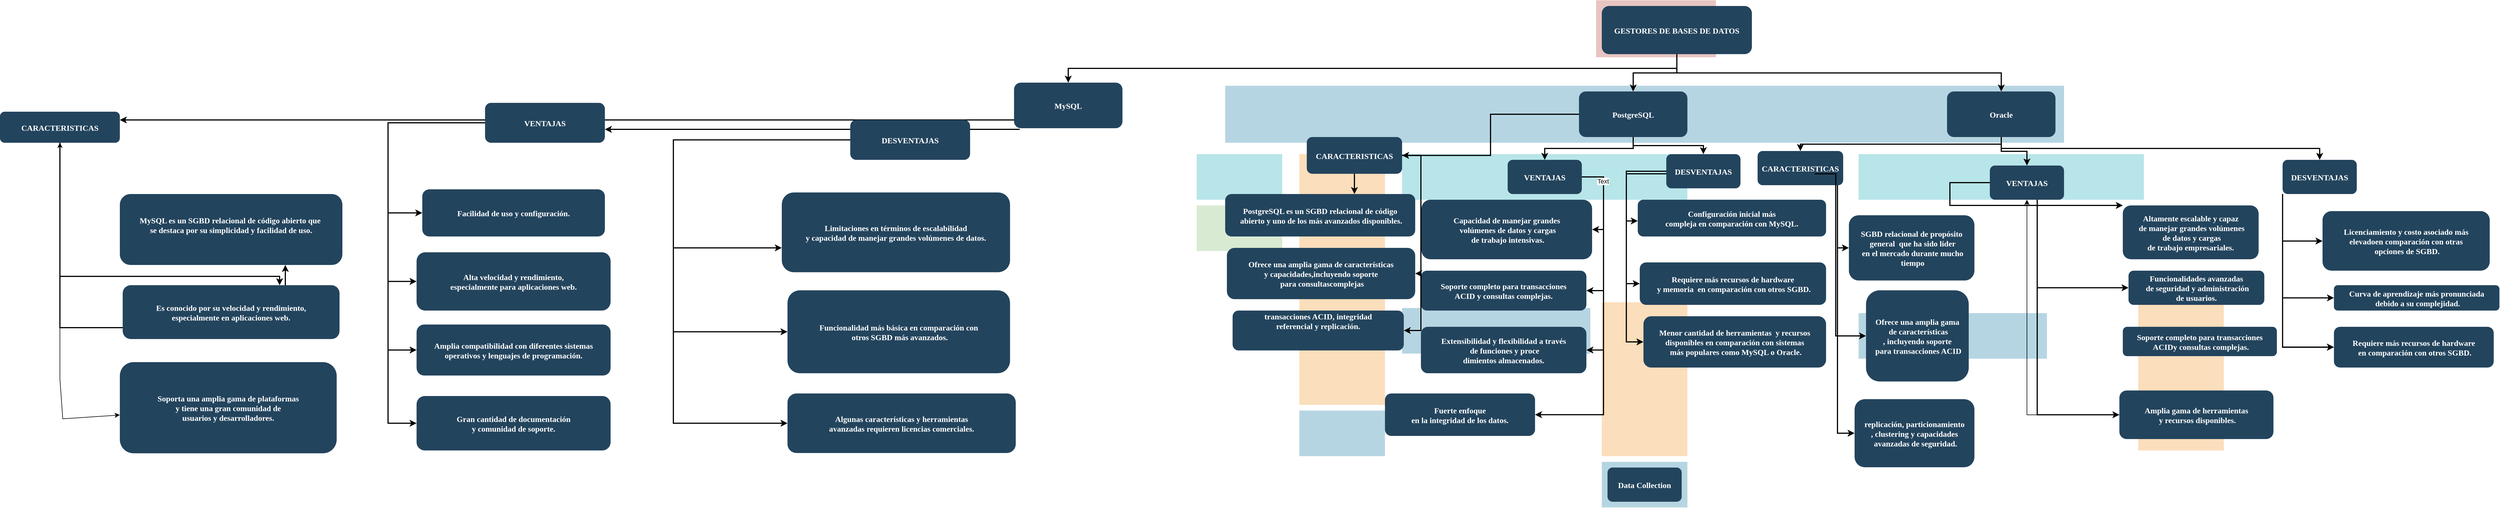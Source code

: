 <mxfile version="21.5.2" type="github">
  <diagram name="Page-1" id="2c0d36ab-eaac-3732-788b-9136903baeff">
    <mxGraphModel dx="5747" dy="888" grid="1" gridSize="10" guides="1" tooltips="1" connect="1" arrows="1" fold="1" page="1" pageScale="1.5" pageWidth="1169" pageHeight="827" background="none" math="0" shadow="0">
      <root>
        <mxCell id="0" />
        <mxCell id="1" parent="0" />
        <mxCell id="123" value="" style="fillColor=#AE4132;strokeColor=none;opacity=30;" parent="1" vertex="1">
          <mxGeometry x="747" y="175.5" width="210" height="100.0" as="geometry" />
        </mxCell>
        <mxCell id="122" value="" style="fillColor=#10739E;strokeColor=none;opacity=30;" parent="1" vertex="1">
          <mxGeometry x="97" y="325.5" width="1470" height="100.0" as="geometry" />
        </mxCell>
        <mxCell id="121" value="" style="fillColor=#F2931E;strokeColor=none;opacity=30;" parent="1" vertex="1">
          <mxGeometry x="1697" y="695.5" width="150" height="270" as="geometry" />
        </mxCell>
        <mxCell id="119" value="" style="fillColor=#F2931E;strokeColor=none;opacity=30;" parent="1" vertex="1">
          <mxGeometry x="757" y="705.5" width="150" height="270" as="geometry" />
        </mxCell>
        <mxCell id="118" value="" style="fillColor=#F2931E;strokeColor=none;opacity=30;" parent="1" vertex="1">
          <mxGeometry x="227.0" y="445.5" width="150.0" height="440.0" as="geometry" />
        </mxCell>
        <mxCell id="115" value="" style="fillColor=#10739E;strokeColor=none;opacity=30;" parent="1" vertex="1">
          <mxGeometry x="1207" y="724.5" width="330" height="80" as="geometry" />
        </mxCell>
        <mxCell id="114" value="" style="fillColor=#10739E;strokeColor=none;opacity=30;" parent="1" vertex="1">
          <mxGeometry x="757.0" y="985.5" width="150" height="80" as="geometry" />
        </mxCell>
        <mxCell id="113" value="" style="fillColor=#10739E;strokeColor=none;opacity=30;" parent="1" vertex="1">
          <mxGeometry x="407.0" y="715.5" width="330.0" height="80" as="geometry" />
        </mxCell>
        <mxCell id="112" value="" style="fillColor=#10739E;strokeColor=none;opacity=30;" parent="1" vertex="1">
          <mxGeometry x="227.0" y="895.5" width="150" height="80" as="geometry" />
        </mxCell>
        <mxCell id="111" value="" style="fillColor=#D9EAD3;strokeColor=none" parent="1" vertex="1">
          <mxGeometry x="47" y="535.5" width="150" height="80" as="geometry" />
        </mxCell>
        <mxCell id="110" value="" style="fillColor=#12AAB5;strokeColor=none;opacity=30;" parent="1" vertex="1">
          <mxGeometry x="1207" y="445.5" width="500" height="80" as="geometry" />
        </mxCell>
        <mxCell id="109" value="" style="fillColor=#12AAB5;strokeColor=none;opacity=30;" parent="1" vertex="1">
          <mxGeometry x="407" y="445.5" width="500" height="80" as="geometry" />
        </mxCell>
        <mxCell id="108" value="" style="fillColor=#12AAB5;strokeColor=none;opacity=30;" parent="1" vertex="1">
          <mxGeometry x="47.0" y="445.5" width="150" height="80" as="geometry" />
        </mxCell>
        <mxCell id="2" value="GESTORES DE BASES DE DATOS" style="rounded=1;fillColor=#23445D;gradientColor=none;strokeColor=none;fontColor=#FFFFFF;fontStyle=1;fontFamily=Tahoma;fontSize=14" parent="1" vertex="1">
          <mxGeometry x="757" y="185.5" width="263" height="84.5" as="geometry" />
        </mxCell>
        <mxCell id="4" value="Oracle" style="rounded=1;fillColor=#23445D;gradientColor=none;strokeColor=none;fontColor=#FFFFFF;fontStyle=1;fontFamily=Tahoma;fontSize=14" parent="1" vertex="1">
          <mxGeometry x="1362.0" y="335.5" width="190" height="80" as="geometry" />
        </mxCell>
        <mxCell id="9" value="" style="edgeStyle=elbowEdgeStyle;elbow=vertical;strokeWidth=2;rounded=0" parent="1" source="2" target="4" edge="1">
          <mxGeometry x="337" y="215.5" width="100" height="100" as="geometry">
            <mxPoint x="337" y="315.5" as="sourcePoint" />
            <mxPoint x="437" y="215.5" as="targetPoint" />
          </mxGeometry>
        </mxCell>
        <mxCell id="12" value="PostgreSQL" style="rounded=1;fillColor=#23445D;gradientColor=none;strokeColor=none;fontColor=#FFFFFF;fontStyle=1;fontFamily=Tahoma;fontSize=14" parent="1" vertex="1">
          <mxGeometry x="717.0" y="335.5" width="190" height="80" as="geometry" />
        </mxCell>
        <mxCell id="13" value="MySQL" style="rounded=1;fillColor=#23445D;gradientColor=none;strokeColor=none;fontColor=#FFFFFF;fontStyle=1;fontFamily=Tahoma;fontSize=14" parent="1" vertex="1">
          <mxGeometry x="-273" y="320" width="190" height="80" as="geometry" />
        </mxCell>
        <mxCell id="14" value="CARACTERISTICAS" style="rounded=1;fillColor=#23445D;gradientColor=none;strokeColor=none;fontColor=#FFFFFF;fontStyle=1;fontFamily=Tahoma;fontSize=14" parent="1" vertex="1">
          <mxGeometry x="-2050" y="371" width="210" height="54.5" as="geometry" />
        </mxCell>
        <mxCell id="15" value=" MySQL es un SGBD relacional de código abierto que &#xa;se destaca por su simplicidad y facilidad de uso. &#xa;" style="rounded=1;fillColor=#23445D;gradientColor=none;strokeColor=none;fontColor=#FFFFFF;fontStyle=1;fontFamily=Tahoma;fontSize=14" parent="1" vertex="1">
          <mxGeometry x="-1840" y="515.5" width="390" height="124.5" as="geometry" />
        </mxCell>
        <mxCell id="25" value="CARACTERISTICAS" style="rounded=1;fillColor=#23445D;gradientColor=none;strokeColor=none;fontColor=#FFFFFF;fontStyle=1;fontFamily=Tahoma;fontSize=14" parent="1" vertex="1">
          <mxGeometry x="240" y="415.5" width="167" height="64.5" as="geometry" />
        </mxCell>
        <mxCell id="26" value="PostgreSQL es un SGBD relacional de código&#xa; abierto y uno de los más avanzados disponibles. " style="rounded=1;fillColor=#23445D;gradientColor=none;strokeColor=none;fontColor=#FFFFFF;fontStyle=1;fontFamily=Tahoma;fontSize=14" parent="1" vertex="1">
          <mxGeometry x="97" y="515.5" width="333" height="74.5" as="geometry" />
        </mxCell>
        <mxCell id="27" value="Ofrece una amplia gama de características&#xa;y capacidades,incluyendo soporte&#xa; para consultascomplejas" style="rounded=1;fillColor=#23445D;gradientColor=none;strokeColor=none;fontColor=#FFFFFF;fontStyle=1;fontFamily=Tahoma;fontSize=14" parent="1" vertex="1">
          <mxGeometry x="100" y="610" width="330" height="90" as="geometry" />
        </mxCell>
        <mxCell id="28" value=" transacciones ACID, integridad &#xa;referencial y replicación.&#xa;&#xa;" style="rounded=1;fillColor=#23445D;gradientColor=none;strokeColor=none;fontColor=#FFFFFF;fontStyle=1;fontFamily=Tahoma;fontSize=14" parent="1" vertex="1">
          <mxGeometry x="110" y="720" width="300" height="70" as="geometry" />
        </mxCell>
        <mxCell id="29" value="VENTAJAS" style="rounded=1;fillColor=#23445D;gradientColor=none;strokeColor=none;fontColor=#FFFFFF;fontStyle=1;fontFamily=Tahoma;fontSize=14" parent="1" vertex="1">
          <mxGeometry x="592" y="455.5" width="130" height="60" as="geometry" />
        </mxCell>
        <mxCell id="30" value="Capacidad de manejar grandes&#xa; volúmenes de datos y cargas&#xa; de trabajo intensivas." style="rounded=1;fillColor=#23445D;gradientColor=none;strokeColor=none;fontColor=#FFFFFF;fontStyle=1;fontFamily=Tahoma;fontSize=14" parent="1" vertex="1">
          <mxGeometry x="441" y="525.5" width="299" height="104.5" as="geometry" />
        </mxCell>
        <mxCell id="31" value="Soporte completo para transacciones &#xa;ACID y consultas complejas." style="rounded=1;fillColor=#23445D;gradientColor=none;strokeColor=none;fontColor=#FFFFFF;fontStyle=1;fontFamily=Tahoma;fontSize=14" parent="1" vertex="1">
          <mxGeometry x="440" y="650" width="290" height="70" as="geometry" />
        </mxCell>
        <mxCell id="32" value="Extensibilidad y flexibilidad a través&#xa; de funciones y proce&#xa;dimientos almacenados." style="rounded=1;fillColor=#23445D;gradientColor=none;strokeColor=none;fontColor=#FFFFFF;fontStyle=1;fontFamily=Tahoma;fontSize=14" parent="1" vertex="1">
          <mxGeometry x="440" y="748.5" width="290" height="81.5" as="geometry" />
        </mxCell>
        <mxCell id="33" value="DESVENTAJAS" style="rounded=1;fillColor=#23445D;gradientColor=none;strokeColor=none;fontColor=#FFFFFF;fontStyle=1;fontFamily=Tahoma;fontSize=14" parent="1" vertex="1">
          <mxGeometry x="870" y="445.5" width="130" height="60" as="geometry" />
        </mxCell>
        <mxCell id="34" value="Configuración inicial más &#xa;compleja en comparación con MySQL." style="rounded=1;fillColor=#23445D;gradientColor=none;strokeColor=none;fontColor=#FFFFFF;fontStyle=1;fontFamily=Tahoma;fontSize=14" parent="1" vertex="1">
          <mxGeometry x="820" y="525.5" width="330" height="64.5" as="geometry" />
        </mxCell>
        <mxCell id="35" value="Requiere más recursos de hardware&#xa; y memoria  en comparación con otros SGBD." style="rounded=1;fillColor=#23445D;gradientColor=none;strokeColor=none;fontColor=#FFFFFF;fontStyle=1;fontFamily=Tahoma;fontSize=14" parent="1" vertex="1">
          <mxGeometry x="823.5" y="635.5" width="326.5" height="74.5" as="geometry" />
        </mxCell>
        <mxCell id="36" value="Menor cantidad de herramientas  y recursos &#xa;disponibles en comparación con sistemas&#xa; más populares como MySQL o Oracle." style="rounded=1;fillColor=#23445D;gradientColor=none;strokeColor=none;fontColor=#FFFFFF;fontStyle=1;fontFamily=Tahoma;fontSize=14" parent="1" vertex="1">
          <mxGeometry x="830" y="730" width="320" height="90" as="geometry" />
        </mxCell>
        <mxCell id="38" value="Fuerte enfoque &#xa;en la integridad de los datos." style="rounded=1;fillColor=#23445D;gradientColor=none;strokeColor=none;fontColor=#FFFFFF;fontStyle=1;fontFamily=Tahoma;fontSize=14" parent="1" vertex="1">
          <mxGeometry x="377" y="865.5" width="263" height="74.5" as="geometry" />
        </mxCell>
        <mxCell id="39" value="Data Collection" style="rounded=1;fillColor=#23445D;gradientColor=none;strokeColor=none;fontColor=#FFFFFF;fontStyle=1;fontFamily=Tahoma;fontSize=14" parent="1" vertex="1">
          <mxGeometry x="767" y="995.5" width="130" height="60" as="geometry" />
        </mxCell>
        <mxCell id="44" value="CARACTERISTICAS" style="rounded=1;fillColor=#23445D;gradientColor=none;strokeColor=none;fontColor=#FFFFFF;fontStyle=1;fontFamily=Tahoma;fontSize=14" parent="1" vertex="1">
          <mxGeometry x="1030" y="440" width="150" height="60" as="geometry" />
        </mxCell>
        <mxCell id="45" value="SGBD relacional de propósito&#xa; general  que ha sido líder&#xa; en el mercado durante mucho&#xa; tiempo" style="rounded=1;fillColor=#23445D;gradientColor=none;strokeColor=none;fontColor=#FFFFFF;fontStyle=1;fontFamily=Tahoma;fontSize=14" parent="1" vertex="1">
          <mxGeometry x="1190" y="552.75" width="220" height="114.5" as="geometry" />
        </mxCell>
        <mxCell id="46" value="Ofrece una amplia gama&#xa; de características&#xa;, incluyendo soporte&#xa; para transacciones ACID" style="rounded=1;fillColor=#23445D;gradientColor=none;strokeColor=none;fontColor=#FFFFFF;fontStyle=1;fontFamily=Tahoma;fontSize=14" parent="1" vertex="1">
          <mxGeometry x="1220" y="684.5" width="180" height="160" as="geometry" />
        </mxCell>
        <mxCell id="47" value=" replicación, particionamiento&#xa;, clustering y capacidades&#xa; avanzadas de seguridad." style="rounded=1;fillColor=#23445D;gradientColor=none;strokeColor=none;fontColor=#FFFFFF;fontStyle=1;fontFamily=Tahoma;fontSize=14" parent="1" vertex="1">
          <mxGeometry x="1200" y="875.5" width="210" height="119.5" as="geometry" />
        </mxCell>
        <mxCell id="48" value="VENTAJAS" style="rounded=1;fillColor=#23445D;gradientColor=none;strokeColor=none;fontColor=#FFFFFF;fontStyle=1;fontFamily=Tahoma;fontSize=14" parent="1" vertex="1">
          <mxGeometry x="1437" y="465.5" width="130" height="60" as="geometry" />
        </mxCell>
        <mxCell id="49" value="Altamente escalable y capaz&#xa; de manejar grandes volúmenes&#xa; de datos y cargas &#xa;de trabajo empresariales." style="rounded=1;fillColor=#23445D;gradientColor=none;strokeColor=none;fontColor=#FFFFFF;fontStyle=1;fontFamily=Tahoma;fontSize=14" parent="1" vertex="1">
          <mxGeometry x="1670" y="535.5" width="238" height="94.5" as="geometry" />
        </mxCell>
        <mxCell id="50" value="Funcionalidades avanzadas&#xa; de seguridad y administración&#xa;de usuarios." style="rounded=1;fillColor=#23445D;gradientColor=none;strokeColor=none;fontColor=#FFFFFF;fontStyle=1;fontFamily=Tahoma;fontSize=14" parent="1" vertex="1">
          <mxGeometry x="1680" y="650" width="238" height="60" as="geometry" />
        </mxCell>
        <mxCell id="ZAulSTvLyHVvP8z1Ui4Z-127" value="" style="edgeStyle=orthogonalEdgeStyle;rounded=0;orthogonalLoop=1;jettySize=auto;html=1;" parent="1" source="51" target="48" edge="1">
          <mxGeometry relative="1" as="geometry" />
        </mxCell>
        <mxCell id="51" value="Amplia gama de herramientas&#xa; y recursos disponibles." style="rounded=1;fillColor=#23445D;gradientColor=none;strokeColor=none;fontColor=#FFFFFF;fontStyle=1;fontFamily=Tahoma;fontSize=14" parent="1" vertex="1">
          <mxGeometry x="1664" y="860.25" width="270" height="85.25" as="geometry" />
        </mxCell>
        <mxCell id="52" value="DESVENTAJAS" style="rounded=1;fillColor=#23445D;gradientColor=none;strokeColor=none;fontColor=#FFFFFF;fontStyle=1;fontFamily=Tahoma;fontSize=14" parent="1" vertex="1">
          <mxGeometry x="1950" y="455.5" width="130" height="60" as="geometry" />
        </mxCell>
        <mxCell id="53" value="Licenciamiento y costo asociado más &#xa;elevadoen comparación con otras&#xa; opciones de SGBD." style="rounded=1;fillColor=#23445D;gradientColor=none;strokeColor=none;fontColor=#FFFFFF;fontStyle=1;fontFamily=Tahoma;fontSize=14" parent="1" vertex="1">
          <mxGeometry x="2020" y="545.5" width="293" height="104.5" as="geometry" />
        </mxCell>
        <mxCell id="54" value="Requiere más recursos de hardware&#xa; en comparación con otros SGBD." style="rounded=1;fillColor=#23445D;gradientColor=none;strokeColor=none;fontColor=#FFFFFF;fontStyle=1;fontFamily=Tahoma;fontSize=14" parent="1" vertex="1">
          <mxGeometry x="2040" y="748.5" width="280" height="71.5" as="geometry" />
        </mxCell>
        <mxCell id="55" value="Curva de aprendizaje más pronunciada&#xa; debido a su complejidad." style="rounded=1;fillColor=#23445D;gradientColor=none;strokeColor=none;fontColor=#FFFFFF;fontStyle=1;fontFamily=Tahoma;fontSize=14" parent="1" vertex="1">
          <mxGeometry x="2040" y="675.5" width="290" height="44.5" as="geometry" />
        </mxCell>
        <mxCell id="59" value="" style="edgeStyle=elbowEdgeStyle;elbow=vertical;strokeWidth=2;rounded=0" parent="1" source="2" target="12" edge="1">
          <mxGeometry x="347" y="225.5" width="100" height="100" as="geometry">
            <mxPoint x="862.0" y="275.5" as="sourcePoint" />
            <mxPoint x="1467.0" y="345.5" as="targetPoint" />
          </mxGeometry>
        </mxCell>
        <mxCell id="61" value="" style="edgeStyle=elbowEdgeStyle;elbow=vertical;strokeWidth=2;rounded=0" parent="1" source="2" target="13" edge="1">
          <mxGeometry x="-23" y="135.5" width="100" height="100" as="geometry">
            <mxPoint x="-23" y="235.5" as="sourcePoint" />
            <mxPoint x="77" y="135.5" as="targetPoint" />
          </mxGeometry>
        </mxCell>
        <mxCell id="62" value="" style="edgeStyle=elbowEdgeStyle;elbow=vertical;strokeWidth=2;rounded=0" parent="1" source="13" target="14" edge="1">
          <mxGeometry x="-23" y="135.5" width="100" height="100" as="geometry">
            <mxPoint x="-23" y="235.5" as="sourcePoint" />
            <mxPoint x="77" y="135.5" as="targetPoint" />
          </mxGeometry>
        </mxCell>
        <mxCell id="70" value="" style="edgeStyle=elbowEdgeStyle;elbow=horizontal;strokeWidth=2;rounded=0" parent="1" source="25" target="26" edge="1">
          <mxGeometry x="-23" y="135.5" width="100" height="100" as="geometry">
            <mxPoint x="-23" y="235.5" as="sourcePoint" />
            <mxPoint x="77" y="135.5" as="targetPoint" />
            <Array as="points">
              <mxPoint x="397" y="535.5" />
            </Array>
          </mxGeometry>
        </mxCell>
        <mxCell id="71" value="" style="edgeStyle=elbowEdgeStyle;elbow=horizontal;strokeWidth=2;rounded=0" parent="1" source="25" target="27" edge="1">
          <mxGeometry x="-23" y="135.5" width="100" height="100" as="geometry">
            <mxPoint x="-23" y="235.5" as="sourcePoint" />
            <mxPoint x="77" y="135.5" as="targetPoint" />
            <Array as="points">
              <mxPoint x="440" y="570" />
              <mxPoint x="397" y="575.5" />
            </Array>
          </mxGeometry>
        </mxCell>
        <mxCell id="72" value="" style="edgeStyle=elbowEdgeStyle;elbow=horizontal;strokeWidth=2;rounded=0" parent="1" source="25" target="28" edge="1">
          <mxGeometry x="-23" y="135.5" width="100" height="100" as="geometry">
            <mxPoint x="-23" y="235.5" as="sourcePoint" />
            <mxPoint x="77" y="135.5" as="targetPoint" />
            <Array as="points">
              <mxPoint x="440" y="560" />
              <mxPoint x="397" y="615.5" />
            </Array>
          </mxGeometry>
        </mxCell>
        <mxCell id="73" value="" style="edgeStyle=elbowEdgeStyle;elbow=horizontal;strokeWidth=2;rounded=0" parent="1" source="29" target="30" edge="1">
          <mxGeometry x="-23" y="135.5" width="100" height="100" as="geometry">
            <mxPoint x="-23" y="235.5" as="sourcePoint" />
            <mxPoint x="77" y="135.5" as="targetPoint" />
            <Array as="points">
              <mxPoint x="760" y="520" />
              <mxPoint x="567" y="535.5" />
            </Array>
          </mxGeometry>
        </mxCell>
        <mxCell id="74" value="" style="edgeStyle=elbowEdgeStyle;elbow=horizontal;strokeWidth=2;rounded=0" parent="1" source="29" target="31" edge="1">
          <mxGeometry x="-23" y="135.5" width="100" height="100" as="geometry">
            <mxPoint x="-23" y="235.5" as="sourcePoint" />
            <mxPoint x="77" y="135.5" as="targetPoint" />
            <Array as="points">
              <mxPoint x="760" y="560" />
              <mxPoint x="567" y="575.5" />
            </Array>
          </mxGeometry>
        </mxCell>
        <mxCell id="75" value="" style="edgeStyle=elbowEdgeStyle;elbow=horizontal;strokeWidth=2;rounded=0" parent="1" source="29" target="32" edge="1">
          <mxGeometry x="-23" y="135.5" width="100" height="100" as="geometry">
            <mxPoint x="-23" y="235.5" as="sourcePoint" />
            <mxPoint x="77" y="135.5" as="targetPoint" />
            <Array as="points">
              <mxPoint x="760" y="560" />
              <mxPoint x="567" y="615.5" />
            </Array>
          </mxGeometry>
        </mxCell>
        <mxCell id="76" value="" style="edgeStyle=elbowEdgeStyle;elbow=horizontal;strokeWidth=2;rounded=0" parent="1" edge="1">
          <mxGeometry x="-23" y="135.5" width="100" height="100" as="geometry">
            <mxPoint x="870" y="480" as="sourcePoint" />
            <mxPoint x="820" y="562.75" as="targetPoint" />
            <Array as="points">
              <mxPoint x="800" y="480" />
            </Array>
          </mxGeometry>
        </mxCell>
        <mxCell id="77" value="" style="edgeStyle=elbowEdgeStyle;elbow=horizontal;strokeWidth=2;rounded=0" parent="1" source="33" target="35" edge="1">
          <mxGeometry x="-23" y="135.5" width="100" height="100" as="geometry">
            <mxPoint x="-23" y="235.5" as="sourcePoint" />
            <mxPoint x="77" y="135.5" as="targetPoint" />
            <Array as="points">
              <mxPoint x="800" y="530" />
              <mxPoint x="747" y="575.5" />
            </Array>
          </mxGeometry>
        </mxCell>
        <mxCell id="78" value="" style="edgeStyle=elbowEdgeStyle;elbow=horizontal;strokeWidth=2;rounded=0" parent="1" source="33" target="36" edge="1">
          <mxGeometry x="-23" y="135.5" width="100" height="100" as="geometry">
            <mxPoint x="-23" y="235.5" as="sourcePoint" />
            <mxPoint x="77" y="135.5" as="targetPoint" />
            <Array as="points">
              <mxPoint x="800" y="510" />
              <mxPoint x="747" y="625.5" />
            </Array>
          </mxGeometry>
        </mxCell>
        <mxCell id="84" value="" style="edgeStyle=elbowEdgeStyle;elbow=horizontal;strokeWidth=2;rounded=0" parent="1" source="44" target="45" edge="1">
          <mxGeometry x="-23" y="135.5" width="100" height="100" as="geometry">
            <mxPoint x="-23" y="235.5" as="sourcePoint" />
            <mxPoint x="77" y="135.5" as="targetPoint" />
            <Array as="points">
              <mxPoint x="1170" y="510" />
              <mxPoint x="1197" y="545.5" />
            </Array>
          </mxGeometry>
        </mxCell>
        <mxCell id="85" value="" style="edgeStyle=elbowEdgeStyle;elbow=horizontal;strokeWidth=2;rounded=0" parent="1" target="46" edge="1">
          <mxGeometry x="-23" y="135.5" width="100" height="100" as="geometry">
            <mxPoint x="1130" y="480" as="sourcePoint" />
            <mxPoint x="1167" y="645.5" as="targetPoint" />
            <Array as="points">
              <mxPoint x="1167" y="585.5" />
            </Array>
          </mxGeometry>
        </mxCell>
        <mxCell id="86" value="" style="edgeStyle=elbowEdgeStyle;elbow=horizontal;strokeWidth=2;rounded=0" parent="1" source="44" target="47" edge="1">
          <mxGeometry x="-23" y="135.5" width="100" height="100" as="geometry">
            <mxPoint x="-23" y="235.5" as="sourcePoint" />
            <mxPoint x="77" y="135.5" as="targetPoint" />
            <Array as="points">
              <mxPoint x="1170" y="600" />
              <mxPoint x="1197" y="625.5" />
            </Array>
          </mxGeometry>
        </mxCell>
        <mxCell id="87" value="" style="edgeStyle=elbowEdgeStyle;elbow=horizontal;strokeWidth=2;rounded=0" parent="1" source="48" target="49" edge="1">
          <mxGeometry x="-23" y="135.5" width="100" height="100" as="geometry">
            <mxPoint x="-23" y="235.5" as="sourcePoint" />
            <mxPoint x="77" y="135.5" as="targetPoint" />
            <Array as="points">
              <mxPoint x="1367" y="535.5" />
            </Array>
          </mxGeometry>
        </mxCell>
        <mxCell id="88" value="" style="edgeStyle=elbowEdgeStyle;elbow=horizontal;strokeWidth=2;rounded=0" parent="1" source="48" target="50" edge="1">
          <mxGeometry x="-23" y="135.5" width="100" height="100" as="geometry">
            <mxPoint x="-23" y="235.5" as="sourcePoint" />
            <mxPoint x="77" y="135.5" as="targetPoint" />
            <Array as="points">
              <mxPoint x="1520" y="620" />
              <mxPoint x="1367" y="595.5" />
            </Array>
          </mxGeometry>
        </mxCell>
        <mxCell id="89" value="" style="edgeStyle=elbowEdgeStyle;elbow=horizontal;strokeWidth=2;rounded=0" parent="1" source="48" target="51" edge="1">
          <mxGeometry x="-23" y="135.5" width="100" height="100" as="geometry">
            <mxPoint x="-23" y="235.5" as="sourcePoint" />
            <mxPoint x="77" y="135.5" as="targetPoint" />
            <Array as="points">
              <mxPoint x="1520" y="680" />
              <mxPoint x="1367" y="625.5" />
            </Array>
          </mxGeometry>
        </mxCell>
        <mxCell id="90" value="" style="edgeStyle=elbowEdgeStyle;elbow=horizontal;strokeWidth=2;rounded=0" parent="1" source="52" target="53" edge="1">
          <mxGeometry x="-23" y="135.5" width="100" height="100" as="geometry">
            <mxPoint x="-23" y="235.5" as="sourcePoint" />
            <mxPoint x="77" y="135.5" as="targetPoint" />
            <Array as="points">
              <mxPoint x="1950" y="598" />
              <mxPoint x="1660" y="540" />
              <mxPoint x="1547" y="535.5" />
            </Array>
          </mxGeometry>
        </mxCell>
        <mxCell id="91" value="" style="edgeStyle=elbowEdgeStyle;elbow=horizontal;strokeWidth=2;rounded=0" parent="1" source="52" target="54" edge="1">
          <mxGeometry x="-23" y="135.5" width="100" height="100" as="geometry">
            <mxPoint x="-23" y="235.5" as="sourcePoint" />
            <mxPoint x="77" y="135.5" as="targetPoint" />
            <Array as="points">
              <mxPoint x="1950" y="630" />
              <mxPoint x="1660" y="630" />
              <mxPoint x="1547" y="575.5" />
            </Array>
          </mxGeometry>
        </mxCell>
        <mxCell id="92" value="" style="edgeStyle=elbowEdgeStyle;elbow=horizontal;strokeWidth=2;rounded=0" parent="1" source="52" target="55" edge="1">
          <mxGeometry x="-23" y="135.5" width="100" height="100" as="geometry">
            <mxPoint x="-23" y="235.5" as="sourcePoint" />
            <mxPoint x="77" y="135.5" as="targetPoint" />
            <Array as="points">
              <mxPoint x="1950" y="590" />
              <mxPoint x="1547" y="625.5" />
            </Array>
          </mxGeometry>
        </mxCell>
        <mxCell id="95" value="" style="edgeStyle=elbowEdgeStyle;elbow=horizontal;strokeWidth=2;rounded=0" parent="1" source="52" target="54" edge="1">
          <mxGeometry x="-23" y="135.5" width="100" height="100" as="geometry">
            <mxPoint x="-23" y="235.5" as="sourcePoint" />
            <mxPoint x="1660" y="995.5" as="targetPoint" />
            <Array as="points">
              <mxPoint x="1950" y="650" />
              <mxPoint x="1660" y="720" />
              <mxPoint x="1547" y="765.5" />
            </Array>
          </mxGeometry>
        </mxCell>
        <mxCell id="100" value="" style="edgeStyle=elbowEdgeStyle;elbow=vertical;strokeWidth=2;rounded=0" parent="1" source="12" target="25" edge="1">
          <mxGeometry x="-23" y="135.5" width="100" height="100" as="geometry">
            <mxPoint x="-23" y="235.5" as="sourcePoint" />
            <mxPoint x="77" y="135.5" as="targetPoint" />
          </mxGeometry>
        </mxCell>
        <mxCell id="101" value="" style="edgeStyle=elbowEdgeStyle;elbow=vertical;strokeWidth=2;rounded=0" parent="1" source="12" target="29" edge="1">
          <mxGeometry x="-23" y="135.5" width="100" height="100" as="geometry">
            <mxPoint x="-23" y="235.5" as="sourcePoint" />
            <mxPoint x="77" y="135.5" as="targetPoint" />
          </mxGeometry>
        </mxCell>
        <mxCell id="102" value="" style="edgeStyle=elbowEdgeStyle;elbow=vertical;strokeWidth=2;rounded=0" parent="1" source="12" target="33" edge="1">
          <mxGeometry x="-23" y="135.5" width="100" height="100" as="geometry">
            <mxPoint x="-23" y="235.5" as="sourcePoint" />
            <mxPoint x="77" y="135.5" as="targetPoint" />
          </mxGeometry>
        </mxCell>
        <mxCell id="104" value="" style="edgeStyle=elbowEdgeStyle;elbow=vertical;strokeWidth=2;rounded=0" parent="1" source="4" target="48" edge="1">
          <mxGeometry x="-23" y="135.5" width="100" height="100" as="geometry">
            <mxPoint x="-23" y="235.5" as="sourcePoint" />
            <mxPoint x="77" y="135.5" as="targetPoint" />
          </mxGeometry>
        </mxCell>
        <mxCell id="105" value="" style="edgeStyle=elbowEdgeStyle;elbow=vertical;strokeWidth=2;rounded=0" parent="1" source="4" target="44" edge="1">
          <mxGeometry x="-23" y="135.5" width="100" height="100" as="geometry">
            <mxPoint x="-23" y="235.5" as="sourcePoint" />
            <mxPoint x="77" y="135.5" as="targetPoint" />
          </mxGeometry>
        </mxCell>
        <mxCell id="106" value="" style="edgeStyle=elbowEdgeStyle;elbow=vertical;strokeWidth=2;rounded=0" parent="1" source="4" target="52" edge="1">
          <mxGeometry x="-23" y="135.5" width="100" height="100" as="geometry">
            <mxPoint x="-23" y="235.5" as="sourcePoint" />
            <mxPoint x="77" y="135.5" as="targetPoint" />
          </mxGeometry>
        </mxCell>
        <mxCell id="107" value="" style="edgeStyle=elbowEdgeStyle;elbow=vertical;rounded=0;strokeWidth=2" parent="1" source="14" target="15" edge="1">
          <mxGeometry x="-23" y="135.5" width="100" height="100" as="geometry">
            <mxPoint x="-23" y="235.5" as="sourcePoint" />
            <mxPoint x="77" y="135.5" as="targetPoint" />
            <Array as="points">
              <mxPoint x="-1550" y="750" />
            </Array>
          </mxGeometry>
        </mxCell>
        <mxCell id="ZAulSTvLyHVvP8z1Ui4Z-125" value="Soporte completo para transacciones&#xa; ACIDy consultas complejas." style="rounded=1;fillColor=#23445D;gradientColor=none;strokeColor=none;fontColor=#FFFFFF;fontStyle=1;fontFamily=Tahoma;fontSize=14" parent="1" vertex="1">
          <mxGeometry x="1670" y="748.5" width="270" height="51.5" as="geometry" />
        </mxCell>
        <mxCell id="GDd-32Y99PRji6t8PtKX-129" value="" style="edgeStyle=elbowEdgeStyle;elbow=horizontal;strokeWidth=2;rounded=0" parent="1" source="29" target="38" edge="1">
          <mxGeometry x="-23" y="135.5" width="100" height="100" as="geometry">
            <mxPoint x="526" y="430.5" as="sourcePoint" />
            <mxPoint x="470" y="870.5" as="targetPoint" />
            <Array as="points">
              <mxPoint x="760" y="580" />
              <mxPoint x="571" y="720.5" />
            </Array>
          </mxGeometry>
        </mxCell>
        <mxCell id="GDd-32Y99PRji6t8PtKX-130" value="Text" style="edgeLabel;html=1;align=center;verticalAlign=middle;resizable=0;points=[];" parent="GDd-32Y99PRji6t8PtKX-129" vertex="1" connectable="0">
          <mxGeometry relative="1" as="geometry">
            <mxPoint x="-1" y="-242" as="offset" />
          </mxGeometry>
        </mxCell>
        <mxCell id="GDd-32Y99PRji6t8PtKX-132" value="Es conocido por su velocidad y rendimiento, &#xa;especialmente en aplicaciones web. " style="rounded=1;fillColor=#23445D;gradientColor=none;strokeColor=none;fontColor=#FFFFFF;fontStyle=1;fontFamily=Tahoma;fontSize=14" parent="1" vertex="1">
          <mxGeometry x="-1835" y="675.5" width="380" height="94.5" as="geometry" />
        </mxCell>
        <mxCell id="GDd-32Y99PRji6t8PtKX-133" value="Soporta una amplia gama de plataformas&#xa;y tiene una gran comunidad de&#xa;usuarios y desarrolladores." style="rounded=1;fillColor=#23445D;gradientColor=none;strokeColor=none;fontColor=#FFFFFF;fontStyle=1;fontFamily=Tahoma;fontSize=14" parent="1" vertex="1">
          <mxGeometry x="-1840" y="810.5" width="380" height="160" as="geometry" />
        </mxCell>
        <mxCell id="GDd-32Y99PRji6t8PtKX-134" value="Facilidad de uso y configuración." style="rounded=1;fillColor=#23445D;gradientColor=none;strokeColor=none;fontColor=#FFFFFF;fontStyle=1;fontFamily=Tahoma;fontSize=14" parent="1" vertex="1">
          <mxGeometry x="-1310" y="507.25" width="320" height="82.75" as="geometry" />
        </mxCell>
        <mxCell id="GDd-32Y99PRji6t8PtKX-135" value="Funcionalidad más básica en comparación con&#xa; otros SGBD más avanzados." style="rounded=1;fillColor=#23445D;gradientColor=none;strokeColor=none;fontColor=#FFFFFF;fontStyle=1;fontFamily=Tahoma;fontSize=14" parent="1" vertex="1">
          <mxGeometry x="-670" y="684.5" width="390" height="145.5" as="geometry" />
        </mxCell>
        <mxCell id="uG2rvb8J-fQGpqhvAo54-123" value="" style="endArrow=classic;startArrow=classic;html=1;rounded=0;entryX=0.5;entryY=1;entryDx=0;entryDy=0;" edge="1" parent="1" source="GDd-32Y99PRji6t8PtKX-133" target="14">
          <mxGeometry width="50" height="50" relative="1" as="geometry">
            <mxPoint x="-900" y="760" as="sourcePoint" />
            <mxPoint x="-850" y="710" as="targetPoint" />
            <Array as="points">
              <mxPoint x="-1940" y="910" />
              <mxPoint x="-1945" y="840" />
            </Array>
          </mxGeometry>
        </mxCell>
        <mxCell id="uG2rvb8J-fQGpqhvAo54-124" value="" style="edgeStyle=elbowEdgeStyle;elbow=vertical;rounded=0;strokeWidth=2" edge="1" parent="1" source="14" target="GDd-32Y99PRji6t8PtKX-132">
          <mxGeometry x="-23" y="135.5" width="100" height="100" as="geometry">
            <mxPoint x="-1590" y="548.75" as="sourcePoint" />
            <mxPoint x="-1860" y="699.75" as="targetPoint" />
            <Array as="points">
              <mxPoint x="-1560" y="660" />
            </Array>
          </mxGeometry>
        </mxCell>
        <mxCell id="uG2rvb8J-fQGpqhvAo54-125" value="VENTAJAS" style="rounded=1;fillColor=#23445D;gradientColor=none;strokeColor=none;fontColor=#FFFFFF;fontStyle=1;fontFamily=Tahoma;fontSize=14" vertex="1" parent="1">
          <mxGeometry x="-1200" y="355.5" width="210" height="70" as="geometry" />
        </mxCell>
        <mxCell id="uG2rvb8J-fQGpqhvAo54-127" value="" style="edgeStyle=elbowEdgeStyle;elbow=vertical;strokeWidth=2;rounded=0" edge="1" parent="1" target="uG2rvb8J-fQGpqhvAo54-125">
          <mxGeometry x="-23" y="135.5" width="100" height="100" as="geometry">
            <mxPoint x="-263" y="402" as="sourcePoint" />
            <mxPoint x="-1260" y="402" as="targetPoint" />
          </mxGeometry>
        </mxCell>
        <mxCell id="uG2rvb8J-fQGpqhvAo54-128" value="DESVENTAJAS" style="rounded=1;fillColor=#23445D;gradientColor=none;strokeColor=none;fontColor=#FFFFFF;fontStyle=1;fontFamily=Tahoma;fontSize=14" vertex="1" parent="1">
          <mxGeometry x="-560" y="385.5" width="210" height="70" as="geometry" />
        </mxCell>
        <mxCell id="uG2rvb8J-fQGpqhvAo54-129" value="Amplia compatibilidad con diferentes sistemas&#xa;operativos y lenguajes de programación." style="rounded=1;fillColor=#23445D;gradientColor=none;strokeColor=none;fontColor=#FFFFFF;fontStyle=1;fontFamily=Tahoma;fontSize=14" vertex="1" parent="1">
          <mxGeometry x="-1320" y="744.5" width="340" height="89.5" as="geometry" />
        </mxCell>
        <mxCell id="uG2rvb8J-fQGpqhvAo54-130" value="Limitaciones en términos de escalabilidad &#xa;y capacidad de manejar grandes volúmenes de datos." style="rounded=1;fillColor=#23445D;gradientColor=none;strokeColor=none;fontColor=#FFFFFF;fontStyle=1;fontFamily=Tahoma;fontSize=14" vertex="1" parent="1">
          <mxGeometry x="-680" y="512.75" width="400" height="140" as="geometry" />
        </mxCell>
        <mxCell id="uG2rvb8J-fQGpqhvAo54-131" value="Alta velocidad y rendimiento, &#xa;especialmente para aplicaciones web." style="rounded=1;fillColor=#23445D;gradientColor=none;strokeColor=none;fontColor=#FFFFFF;fontStyle=1;fontFamily=Tahoma;fontSize=14" vertex="1" parent="1">
          <mxGeometry x="-1320" y="617.75" width="340" height="102.25" as="geometry" />
        </mxCell>
        <mxCell id="uG2rvb8J-fQGpqhvAo54-132" value="Gran cantidad de documentación &#xa;y comunidad de soporte." style="rounded=1;fillColor=#23445D;gradientColor=none;strokeColor=none;fontColor=#FFFFFF;fontStyle=1;fontFamily=Tahoma;fontSize=14" vertex="1" parent="1">
          <mxGeometry x="-1320" y="870" width="340" height="95.5" as="geometry" />
        </mxCell>
        <mxCell id="uG2rvb8J-fQGpqhvAo54-133" value="Algunas características y herramientas&#xa;avanzadas requieren licencias comerciales." style="rounded=1;fillColor=#23445D;gradientColor=none;strokeColor=none;fontColor=#FFFFFF;fontStyle=1;fontFamily=Tahoma;fontSize=14" vertex="1" parent="1">
          <mxGeometry x="-670" y="865.5" width="400" height="104.5" as="geometry" />
        </mxCell>
        <mxCell id="uG2rvb8J-fQGpqhvAo54-134" value="" style="edgeStyle=elbowEdgeStyle;elbow=vertical;strokeWidth=2;rounded=0" edge="1" parent="1" source="uG2rvb8J-fQGpqhvAo54-128" target="uG2rvb8J-fQGpqhvAo54-130">
          <mxGeometry x="-23" y="135.5" width="100" height="100" as="geometry">
            <mxPoint x="-253" y="412" as="sourcePoint" />
            <mxPoint x="-980" y="412" as="targetPoint" />
            <Array as="points">
              <mxPoint x="-870" y="610" />
            </Array>
          </mxGeometry>
        </mxCell>
        <mxCell id="uG2rvb8J-fQGpqhvAo54-135" value="" style="edgeStyle=elbowEdgeStyle;elbow=vertical;strokeWidth=2;rounded=0" edge="1" parent="1" source="uG2rvb8J-fQGpqhvAo54-128" target="GDd-32Y99PRji6t8PtKX-135">
          <mxGeometry x="-23" y="135.5" width="100" height="100" as="geometry">
            <mxPoint x="-550" y="431" as="sourcePoint" />
            <mxPoint x="-670" y="620" as="targetPoint" />
            <Array as="points">
              <mxPoint x="-870" y="660" />
            </Array>
          </mxGeometry>
        </mxCell>
        <mxCell id="uG2rvb8J-fQGpqhvAo54-136" value="" style="edgeStyle=elbowEdgeStyle;elbow=vertical;strokeWidth=2;rounded=0" edge="1" parent="1" source="uG2rvb8J-fQGpqhvAo54-128" target="uG2rvb8J-fQGpqhvAo54-133">
          <mxGeometry x="-23" y="135.5" width="100" height="100" as="geometry">
            <mxPoint x="-550" y="431" as="sourcePoint" />
            <mxPoint x="-660" y="767" as="targetPoint" />
            <Array as="points">
              <mxPoint x="-870" y="670" />
            </Array>
          </mxGeometry>
        </mxCell>
        <mxCell id="uG2rvb8J-fQGpqhvAo54-137" value="" style="edgeStyle=elbowEdgeStyle;elbow=vertical;strokeWidth=2;rounded=0" edge="1" parent="1" source="uG2rvb8J-fQGpqhvAo54-125" target="uG2rvb8J-fQGpqhvAo54-132">
          <mxGeometry x="-23" y="135.5" width="100" height="100" as="geometry">
            <mxPoint x="-550" y="431" as="sourcePoint" />
            <mxPoint x="-660" y="928" as="targetPoint" />
            <Array as="points">
              <mxPoint x="-1370" y="620" />
            </Array>
          </mxGeometry>
        </mxCell>
        <mxCell id="uG2rvb8J-fQGpqhvAo54-138" value="" style="edgeStyle=elbowEdgeStyle;elbow=vertical;strokeWidth=2;rounded=0" edge="1" parent="1" source="uG2rvb8J-fQGpqhvAo54-125" target="uG2rvb8J-fQGpqhvAo54-131">
          <mxGeometry x="-23" y="135.5" width="100" height="100" as="geometry">
            <mxPoint x="-1190" y="401" as="sourcePoint" />
            <mxPoint x="-1310" y="928" as="targetPoint" />
            <Array as="points">
              <mxPoint x="-1370" y="520" />
            </Array>
          </mxGeometry>
        </mxCell>
        <mxCell id="uG2rvb8J-fQGpqhvAo54-139" value="" style="edgeStyle=elbowEdgeStyle;elbow=vertical;strokeWidth=2;rounded=0" edge="1" parent="1" source="uG2rvb8J-fQGpqhvAo54-125" target="GDd-32Y99PRji6t8PtKX-134">
          <mxGeometry x="-23" y="135.5" width="100" height="100" as="geometry">
            <mxPoint x="-1180" y="411" as="sourcePoint" />
            <mxPoint x="-1300" y="938" as="targetPoint" />
            <Array as="points">
              <mxPoint x="-1370" y="480" />
            </Array>
          </mxGeometry>
        </mxCell>
        <mxCell id="uG2rvb8J-fQGpqhvAo54-140" value="" style="edgeStyle=elbowEdgeStyle;elbow=vertical;strokeWidth=2;rounded=0" edge="1" parent="1" source="uG2rvb8J-fQGpqhvAo54-125" target="uG2rvb8J-fQGpqhvAo54-129">
          <mxGeometry x="-23" y="135.5" width="100" height="100" as="geometry">
            <mxPoint x="-1170" y="421" as="sourcePoint" />
            <mxPoint x="-1290" y="948" as="targetPoint" />
            <Array as="points">
              <mxPoint x="-1370" y="600" />
            </Array>
          </mxGeometry>
        </mxCell>
      </root>
    </mxGraphModel>
  </diagram>
</mxfile>
